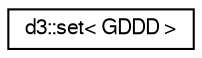 digraph "Graphical Class Hierarchy"
{
  edge [fontname="FreeSans",fontsize="10",labelfontname="FreeSans",labelfontsize="10"];
  node [fontname="FreeSans",fontsize="10",shape=record];
  rankdir="LR";
  Node1 [label="d3::set\< GDDD \>",height=0.2,width=0.4,color="black", fillcolor="white", style="filled",URL="$structd3_1_1set.html"];
}
